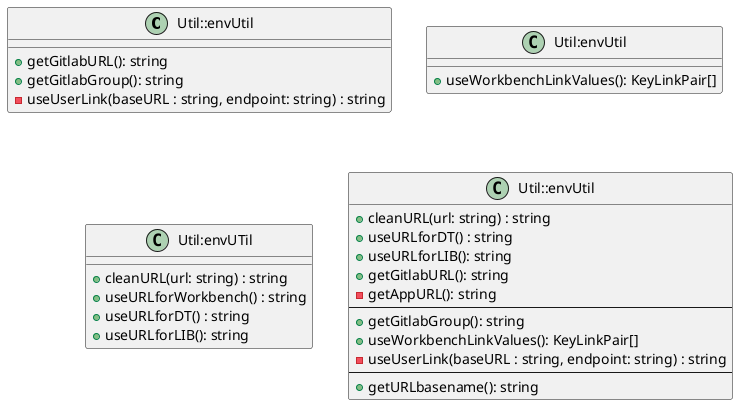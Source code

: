 @startuml envUtil class diagrams
'This one is used in Library
class "Util::envUtil" as envUtil_API
{
  + getGitlabURL(): string
  + getGitlabGroup(): string
  - useUserLink(baseURL : string, endpoint: string) : string
}

class "Util:envUtil" as envUtil_Workbench 
{
    + useWorkbenchLinkValues(): KeyLinkPair[]
}


class "Util:envUTil" as envUtil_Iframe 
{
  + cleanURL(url: string) : string
  + useURLforWorkbench() : string
  + useURLforDT() : string
  + useURLforLIB(): string
}




class "Util::envUtil" as envUtilFull
{
  + cleanURL(url: string) : string
  + useURLforDT() : string
  + useURLforLIB(): string
  + getGitlabURL(): string
  - getAppURL(): string
  --
  + getGitlabGroup(): string
  + useWorkbenchLinkValues(): KeyLinkPair[]
  - useUserLink(baseURL : string, endpoint: string) : string
  --
  + getURLbasename(): string
}
@enduml
